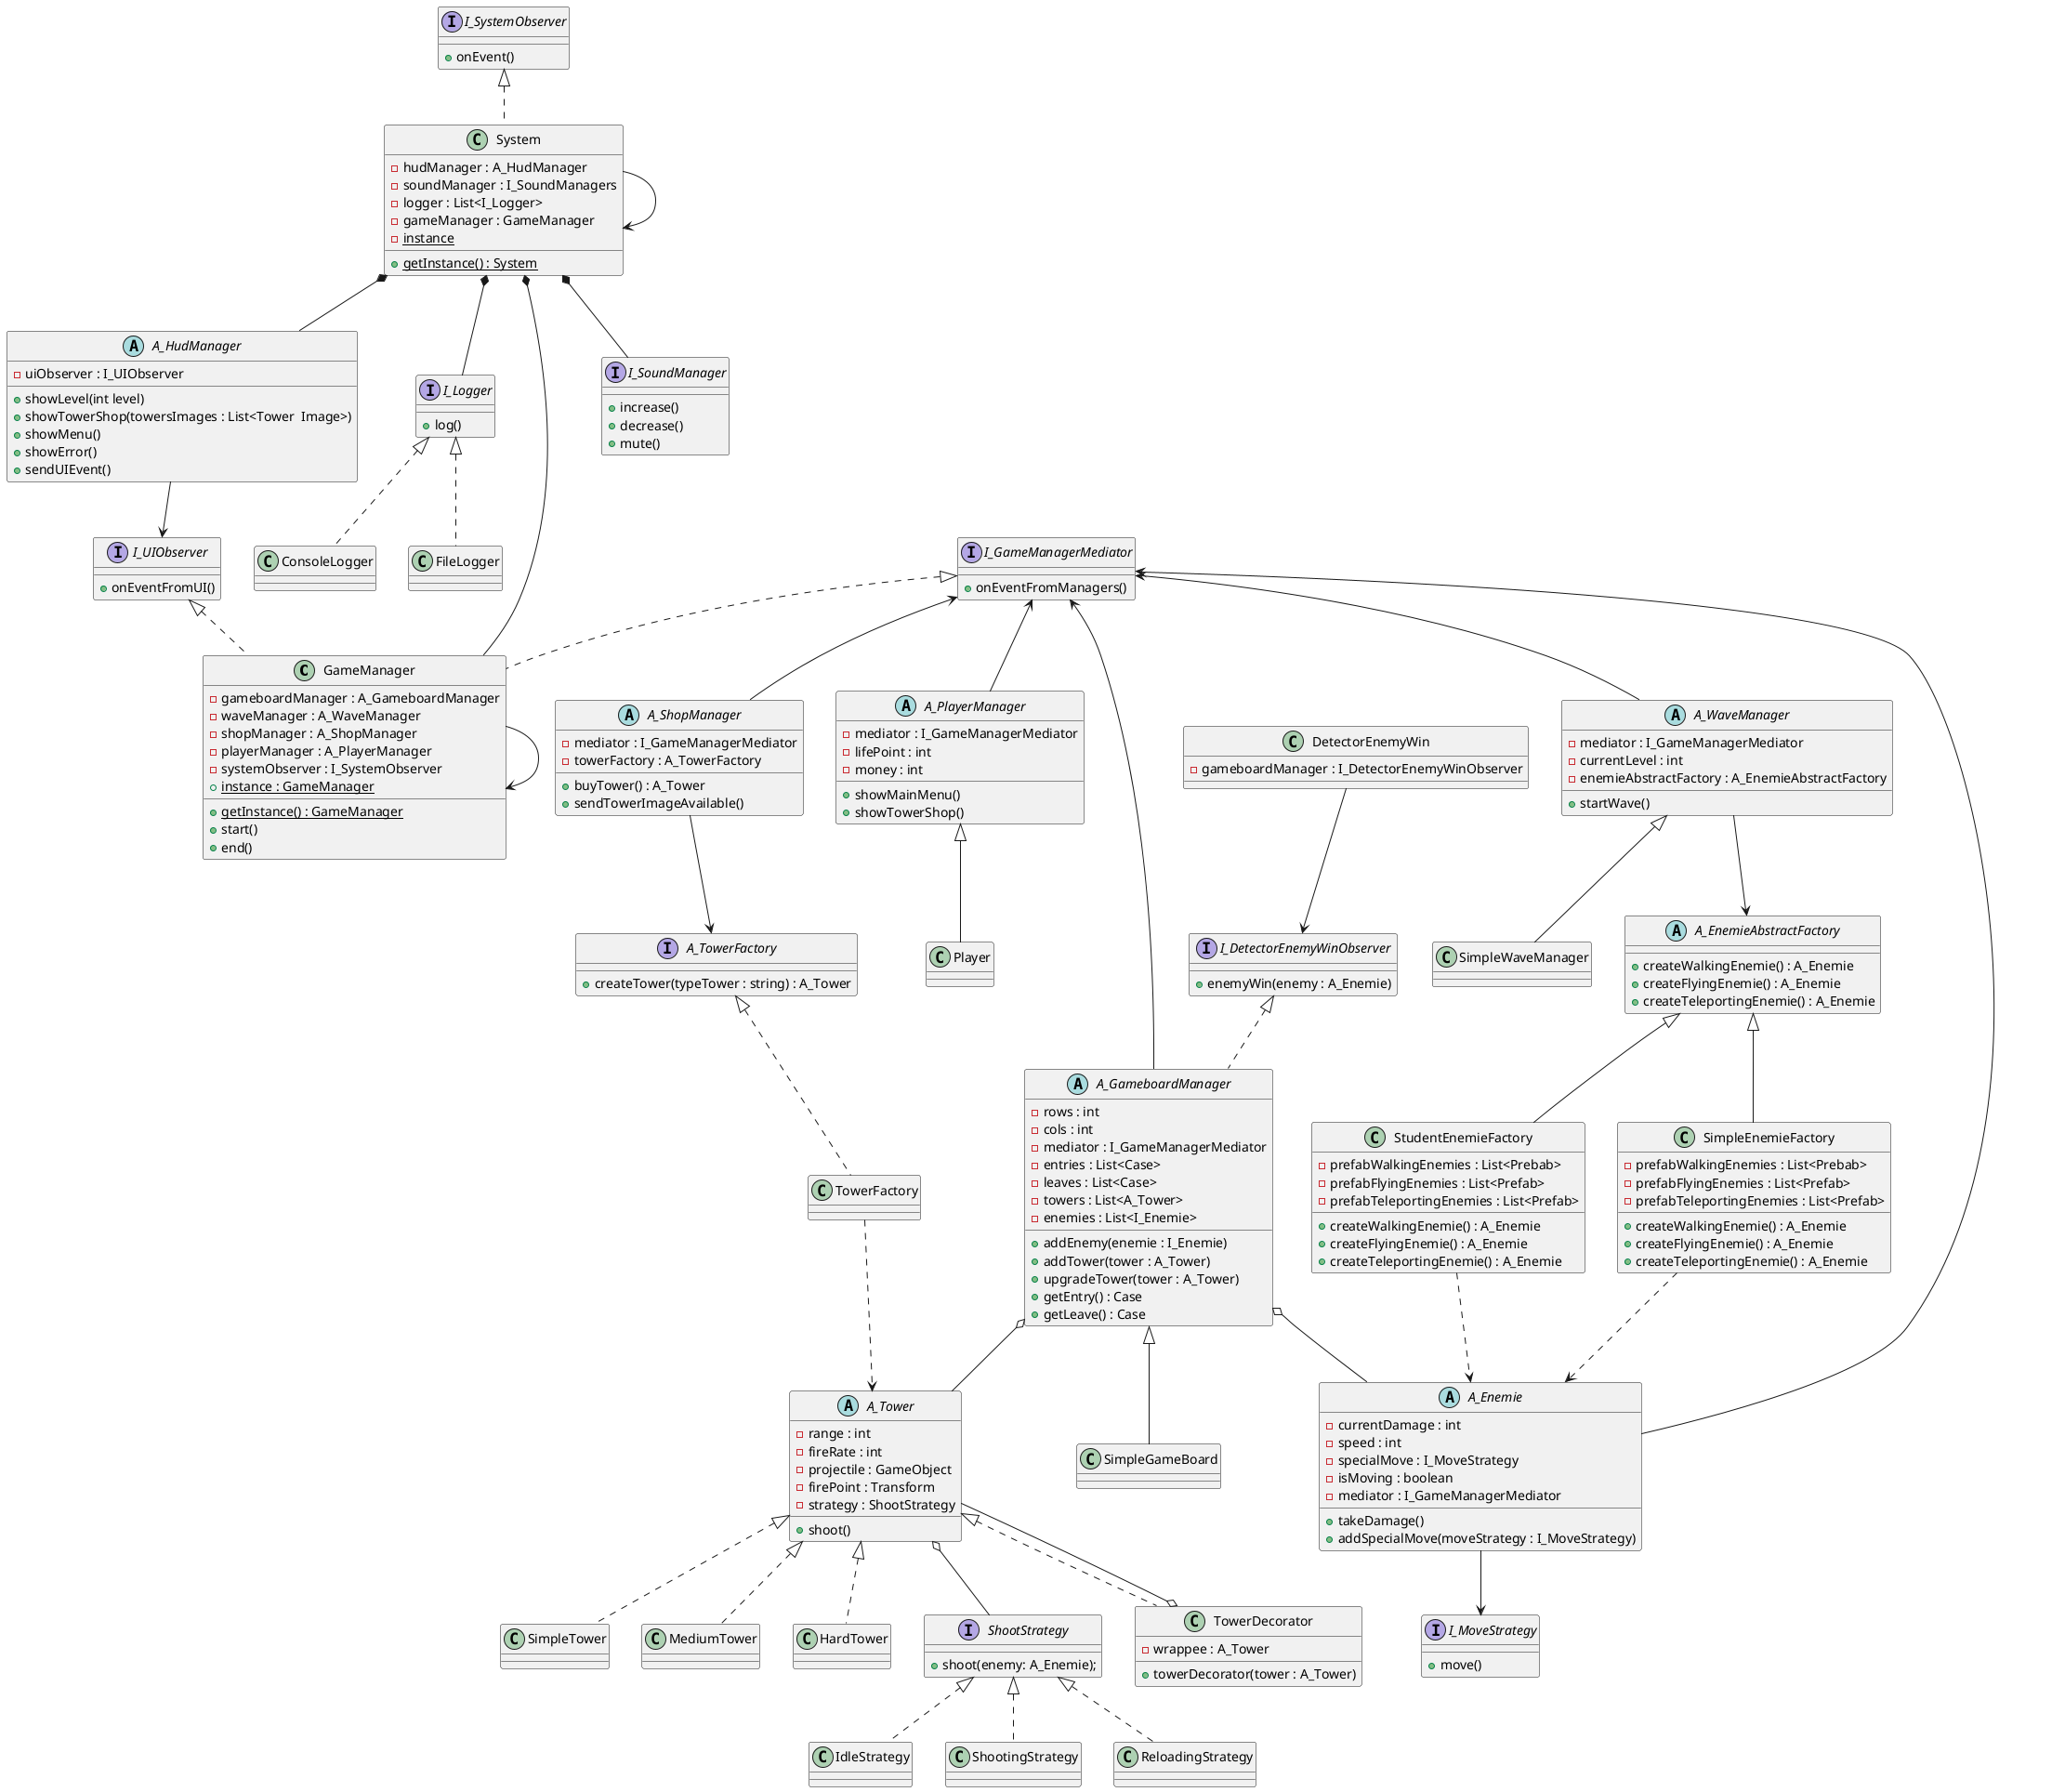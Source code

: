 @startuml "tower_defense_uml"

/' left to right direction '/
/' skinparam linetype ortho '/
/' skinparam linetype polyline '/

class GameManager implements I_UIObserver, I_GameManagerMediator {
    - gameboardManager : A_GameboardManager
    - waveManager : A_WaveManager
    - shopManager : A_ShopManager
    - playerManager : A_PlayerManager
    - systemObserver : I_SystemObserver
    + {static} instance : GameManager
    + {static} getInstance() : GameManager
    + start()
    + end()
}

GameManager --> GameManager

class System implements I_SystemObserver {
    - hudManager : A_HudManager
    - soundManager : I_SoundManagers
    - logger : List<I_Logger>
    - gameManager : GameManager
    - {static} instance

    + {static} getInstance() : System
}

System --> System

interface I_Logger {
    + log()
}

class FileLogger implements I_Logger {
}

class ConsoleLogger implements I_Logger {
}

' note left of GameManager
'     Orchestre le cycle de vie du jeu en
'     coordonnant les différents gestionnaires
'     nécessaires au fonctionnement du TowerDefense.
' end note

abstract class A_GameboardManager  {
    - rows : int
    - cols : int
    - mediator : I_GameManagerMediator
    - entries : List<Case>
    - leaves : List<Case>
    - towers : List<A_Tower>
    - enemies : List<I_Enemie>
    + addEnemy(enemie : I_Enemie)
    + addTower(tower : A_Tower)
    + upgradeTower(tower : A_Tower)
    + getEntry() : Case
    + getLeave() : Case
}

A_GameboardManager o-- A_Tower
TowerDecorator o-- A_Tower
/' A_GameboardManager *-- TowerDecorator '/
/' A_GameboardManager --> TowerDecorator '/

abstract class A_WaveManager  {
    - mediator : I_GameManagerMediator
    - currentLevel : int
    - enemieAbstractFactory : A_EnemieAbstractFactory
    + startWave()
}

abstract class A_EnemieAbstractFactory {
    + createWalkingEnemie() : A_Enemie
    + createFlyingEnemie() : A_Enemie
    + createTeleportingEnemie() : A_Enemie
}

A_WaveManager --> A_EnemieAbstractFactory
A_WaveManager <|-- SimpleWaveManager

class StudentEnemieFactory extends A_EnemieAbstractFactory {
    - prefabWalkingEnemies : List<Prebab>
    - prefabFlyingEnemies : List<Prefab>
    - prefabTeleportingEnemies : List<Prefab>
    + createWalkingEnemie() : A_Enemie
    + createFlyingEnemie() : A_Enemie
    + createTeleportingEnemie() : A_Enemie
}

StudentEnemieFactory ..> A_Enemie

class SimpleEnemieFactory extends A_EnemieAbstractFactory {
    - prefabWalkingEnemies : List<Prebab>
    - prefabFlyingEnemies : List<Prefab>
    - prefabTeleportingEnemies : List<Prefab>
    + createWalkingEnemie() : A_Enemie
    + createFlyingEnemie() : A_Enemie
    + createTeleportingEnemie() : A_Enemie
}

SimpleEnemieFactory ..> A_Enemie

abstract class A_ShopManager {
    - mediator : I_GameManagerMediator
    - towerFactory : A_TowerFactory
    + buyTower() : A_Tower
    + sendTowerImageAvailable()
}

abstract class A_PlayerManager  {
    - mediator : I_GameManagerMediator
    - lifePoint : int
    - money : int
    + showMainMenu()
    + showTowerShop()
}

class TowerFactory implements A_TowerFactory {

}

A_ShopManager --> A_TowerFactory

abstract class A_HudManager {
    - uiObserver : I_UIObserver
    + showLevel(int level)
    + showTowerShop(towersImages : List<Tower  Image>)
    + showMenu()
    + showError()
    + sendUIEvent()
}

interface A_TowerFactory {
    + createTower(typeTower : string) : A_Tower
}

interface I_SoundManager {
    + increase()
    + decrease()
    + mute()
}

interface I_SystemObserver {
    + onEvent()
}

interface I_UIObserver {
    + onEventFromUI()
}

interface I_GameManagerMediator {
    + onEventFromManagers()
}

/' GameManager o-- A_GameboardManager
GameManager o-- A_WaveManager
GameManager o-- A_ShopManager
GameManager o-- A_PlayerManager
GameManager o-- I_SystemObserver '/

System *-- A_HudManager
System *-- I_SoundManager
System *-- I_Logger
System *-- GameManager

A_HudManager --> I_UIObserver

I_GameManagerMediator <-- A_GameboardManager
I_GameManagerMediator <-- A_PlayerManager
I_GameManagerMediator <-- A_WaveManager
I_GameManagerMediator <-- A_ShopManager

/' A_GameboardManager o-- A_Tower '/
A_GameboardManager o-- A_Enemie

TowerFactory ..> A_Tower

abstract class A_Tower {
    - range : int
    - fireRate : int
    - projectile : GameObject
    - firePoint : Transform
    - strategy : ShootStrategy
    + shoot()
}

class SimpleTower implements A_Tower {
    
}

class MediumTower implements A_Tower {
    
}

class HardTower implements A_Tower {
    
}

class TowerDecorator implements A_Tower {
    - wrappee : A_Tower
    + towerDecorator(tower : A_Tower)
}

interface I_MoveStrategy {
    + move()
}

abstract class A_Enemie {
    - currentDamage : int
    - speed : int
    - specialMove : I_MoveStrategy
    - isMoving : boolean
    - mediator : I_GameManagerMediator
    + takeDamage()
    + addSpecialMove(moveStrategy : I_MoveStrategy)
}

A_Enemie --> I_MoveStrategy
A_Enemie --> I_GameManagerMediator

class SimpleGameBoard extends A_GameboardManager {

}

interface ShootStrategy {
    + shoot(enemy: A_Enemie);
}

class IdleStrategy implements ShootStrategy {
    
}

class ShootingStrategy implements ShootStrategy {
    
}

class ReloadingStrategy implements ShootStrategy {
    
}

A_Tower o-- ShootStrategy

class Player extends A_PlayerManager {
    
}

interface I_DetectorEnemyWinObserver {
    + enemyWin(enemy : A_Enemie)
}

class DetectorEnemyWin {
    - gameboardManager : I_DetectorEnemyWinObserver
}

abstract class A_GameboardManager implements I_DetectorEnemyWinObserver {
    
}

DetectorEnemyWin --> I_DetectorEnemyWinObserver

@enduml